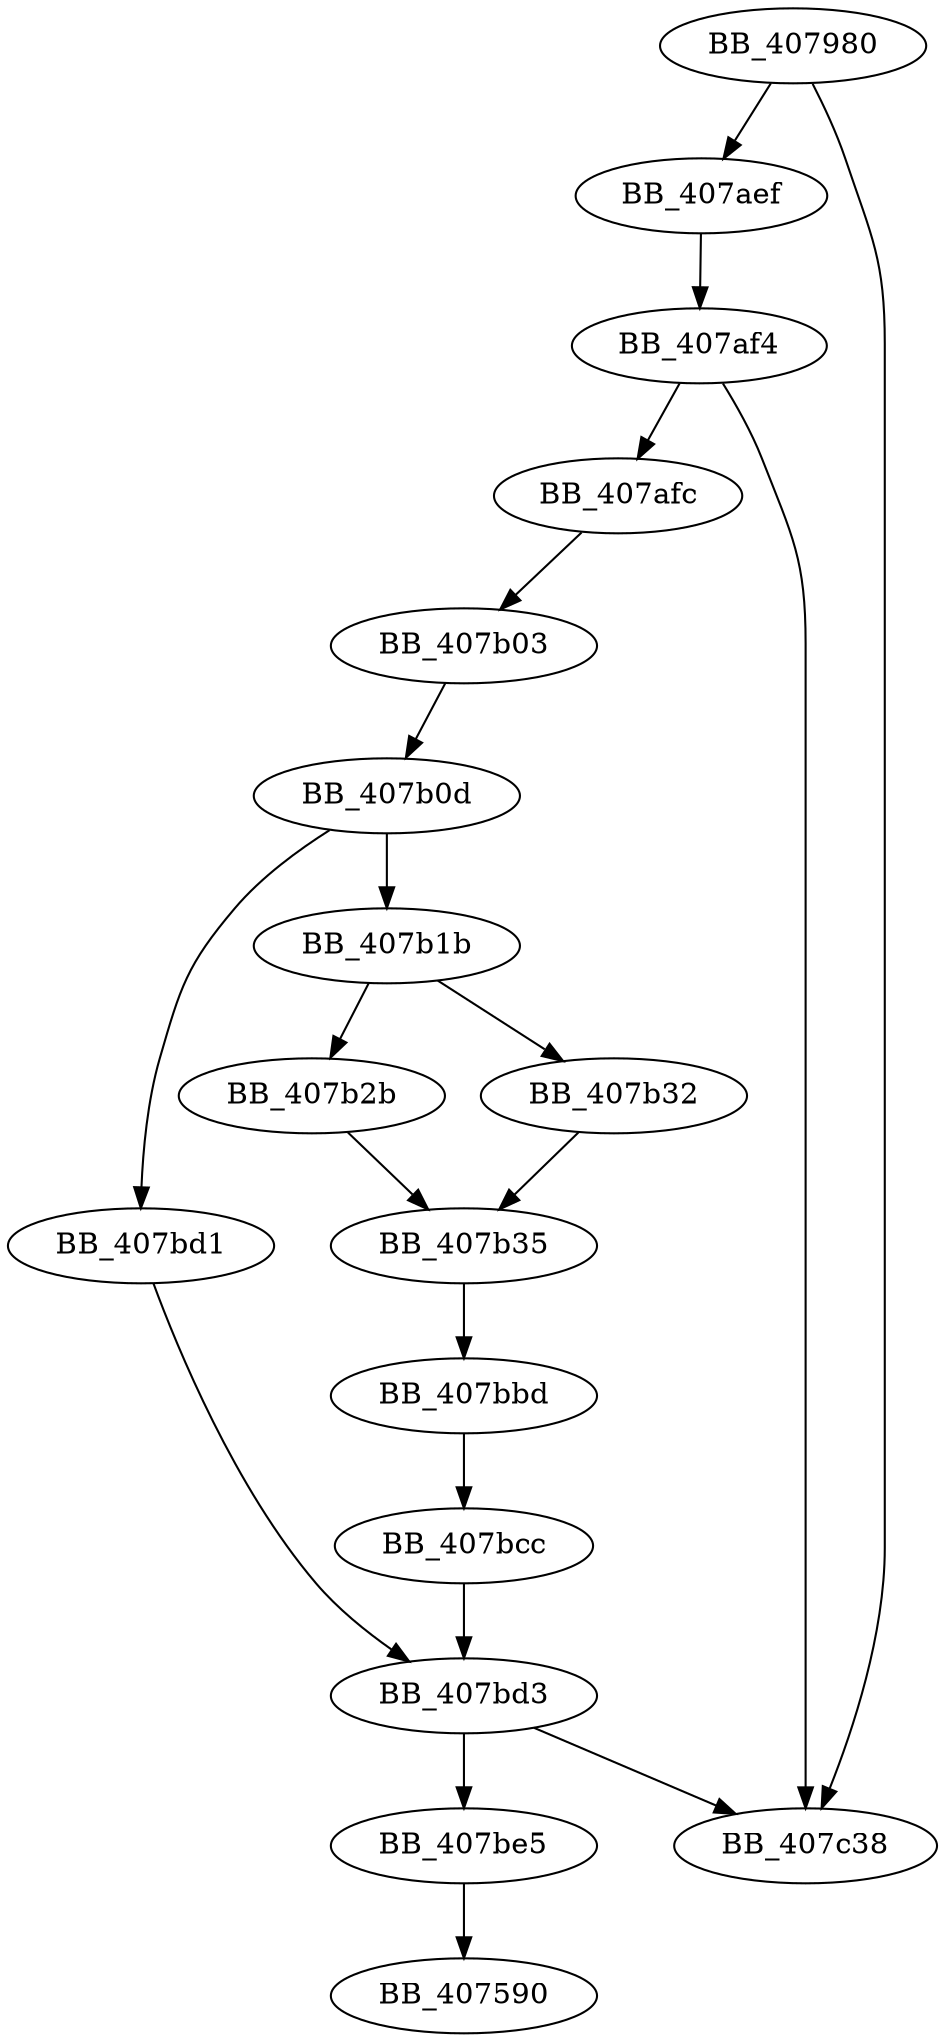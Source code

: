 DiGraph sub_407980{
BB_407980->BB_407aef
BB_407980->BB_407c38
BB_407aef->BB_407af4
BB_407af4->BB_407afc
BB_407af4->BB_407c38
BB_407afc->BB_407b03
BB_407b03->BB_407b0d
BB_407b0d->BB_407b1b
BB_407b0d->BB_407bd1
BB_407b1b->BB_407b2b
BB_407b1b->BB_407b32
BB_407b2b->BB_407b35
BB_407b32->BB_407b35
BB_407b35->BB_407bbd
BB_407bbd->BB_407bcc
BB_407bcc->BB_407bd3
BB_407bd1->BB_407bd3
BB_407bd3->BB_407be5
BB_407bd3->BB_407c38
BB_407be5->BB_407590
}
